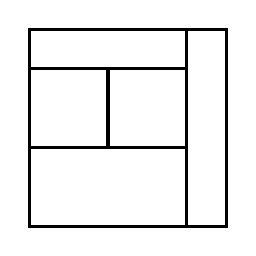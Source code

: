 \begin{tikzpicture}[very thick, scale=.5]
    \draw (0,4) rectangle (4,5);
    \draw (0,2) rectangle (2,4);
    \draw (2,2) rectangle (4,4);
    \draw (0,0) rectangle (4,2);
    \draw (4,0) rectangle (5,5);
\end{tikzpicture}
